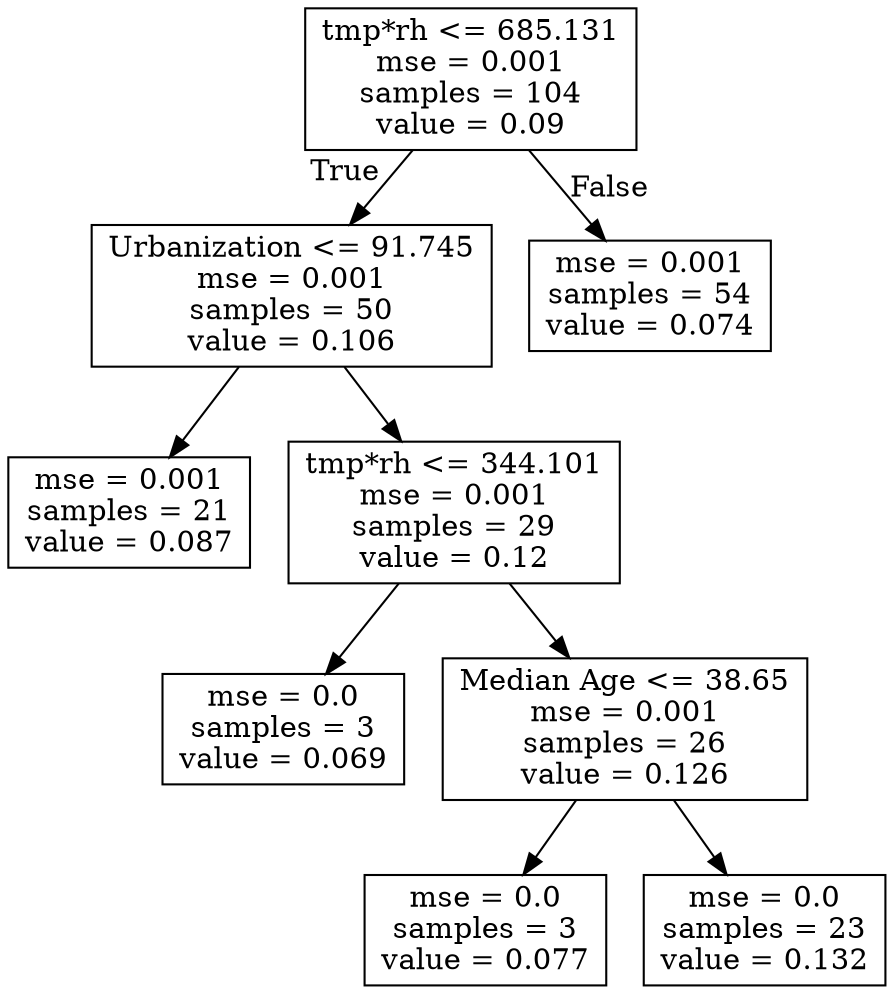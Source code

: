 digraph Tree {
node [shape=box] ;
0 [label="tmp*rh <= 685.131\nmse = 0.001\nsamples = 104\nvalue = 0.09"] ;
1 [label="Urbanization <= 91.745\nmse = 0.001\nsamples = 50\nvalue = 0.106"] ;
0 -> 1 [labeldistance=2.5, labelangle=45, headlabel="True"] ;
2 [label="mse = 0.001\nsamples = 21\nvalue = 0.087"] ;
1 -> 2 ;
3 [label="tmp*rh <= 344.101\nmse = 0.001\nsamples = 29\nvalue = 0.12"] ;
1 -> 3 ;
4 [label="mse = 0.0\nsamples = 3\nvalue = 0.069"] ;
3 -> 4 ;
5 [label="Median Age <= 38.65\nmse = 0.001\nsamples = 26\nvalue = 0.126"] ;
3 -> 5 ;
6 [label="mse = 0.0\nsamples = 3\nvalue = 0.077"] ;
5 -> 6 ;
7 [label="mse = 0.0\nsamples = 23\nvalue = 0.132"] ;
5 -> 7 ;
8 [label="mse = 0.001\nsamples = 54\nvalue = 0.074"] ;
0 -> 8 [labeldistance=2.5, labelangle=-45, headlabel="False"] ;
}